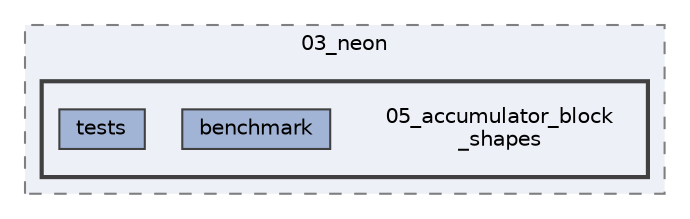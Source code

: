 digraph "/home/runner/work/machine-learning-compilers/machine-learning-compilers/src/submissions/03_neon/05_accumulator_block_shapes"
{
 // LATEX_PDF_SIZE
  bgcolor="transparent";
  edge [fontname=Helvetica,fontsize=10,labelfontname=Helvetica,labelfontsize=10];
  node [fontname=Helvetica,fontsize=10,shape=box,height=0.2,width=0.4];
  compound=true
  subgraph clusterdir_b2c563f7bf427f5a0c17c9a95cb1f2fd {
    graph [ bgcolor="#edf0f7", pencolor="grey50", label="03_neon", fontname=Helvetica,fontsize=10 style="filled,dashed", URL="dir_b2c563f7bf427f5a0c17c9a95cb1f2fd.html",tooltip=""]
  subgraph clusterdir_3574dc578a2032e7bffd7af1f5b71dbd {
    graph [ bgcolor="#edf0f7", pencolor="grey25", label="", fontname=Helvetica,fontsize=10 style="filled,bold", URL="dir_3574dc578a2032e7bffd7af1f5b71dbd.html",tooltip=""]
    dir_3574dc578a2032e7bffd7af1f5b71dbd [shape=plaintext, label="05_accumulator_block\l_shapes"];
  dir_b0dce357a3b74f0d7759fd6d8e47b00f [label="benchmark", fillcolor="#a2b4d6", color="grey25", style="filled", URL="dir_b0dce357a3b74f0d7759fd6d8e47b00f.html",tooltip=""];
  dir_2071c85ace141aacd88cf8e95975aeb0 [label="tests", fillcolor="#a2b4d6", color="grey25", style="filled", URL="dir_2071c85ace141aacd88cf8e95975aeb0.html",tooltip=""];
  }
  }
}

